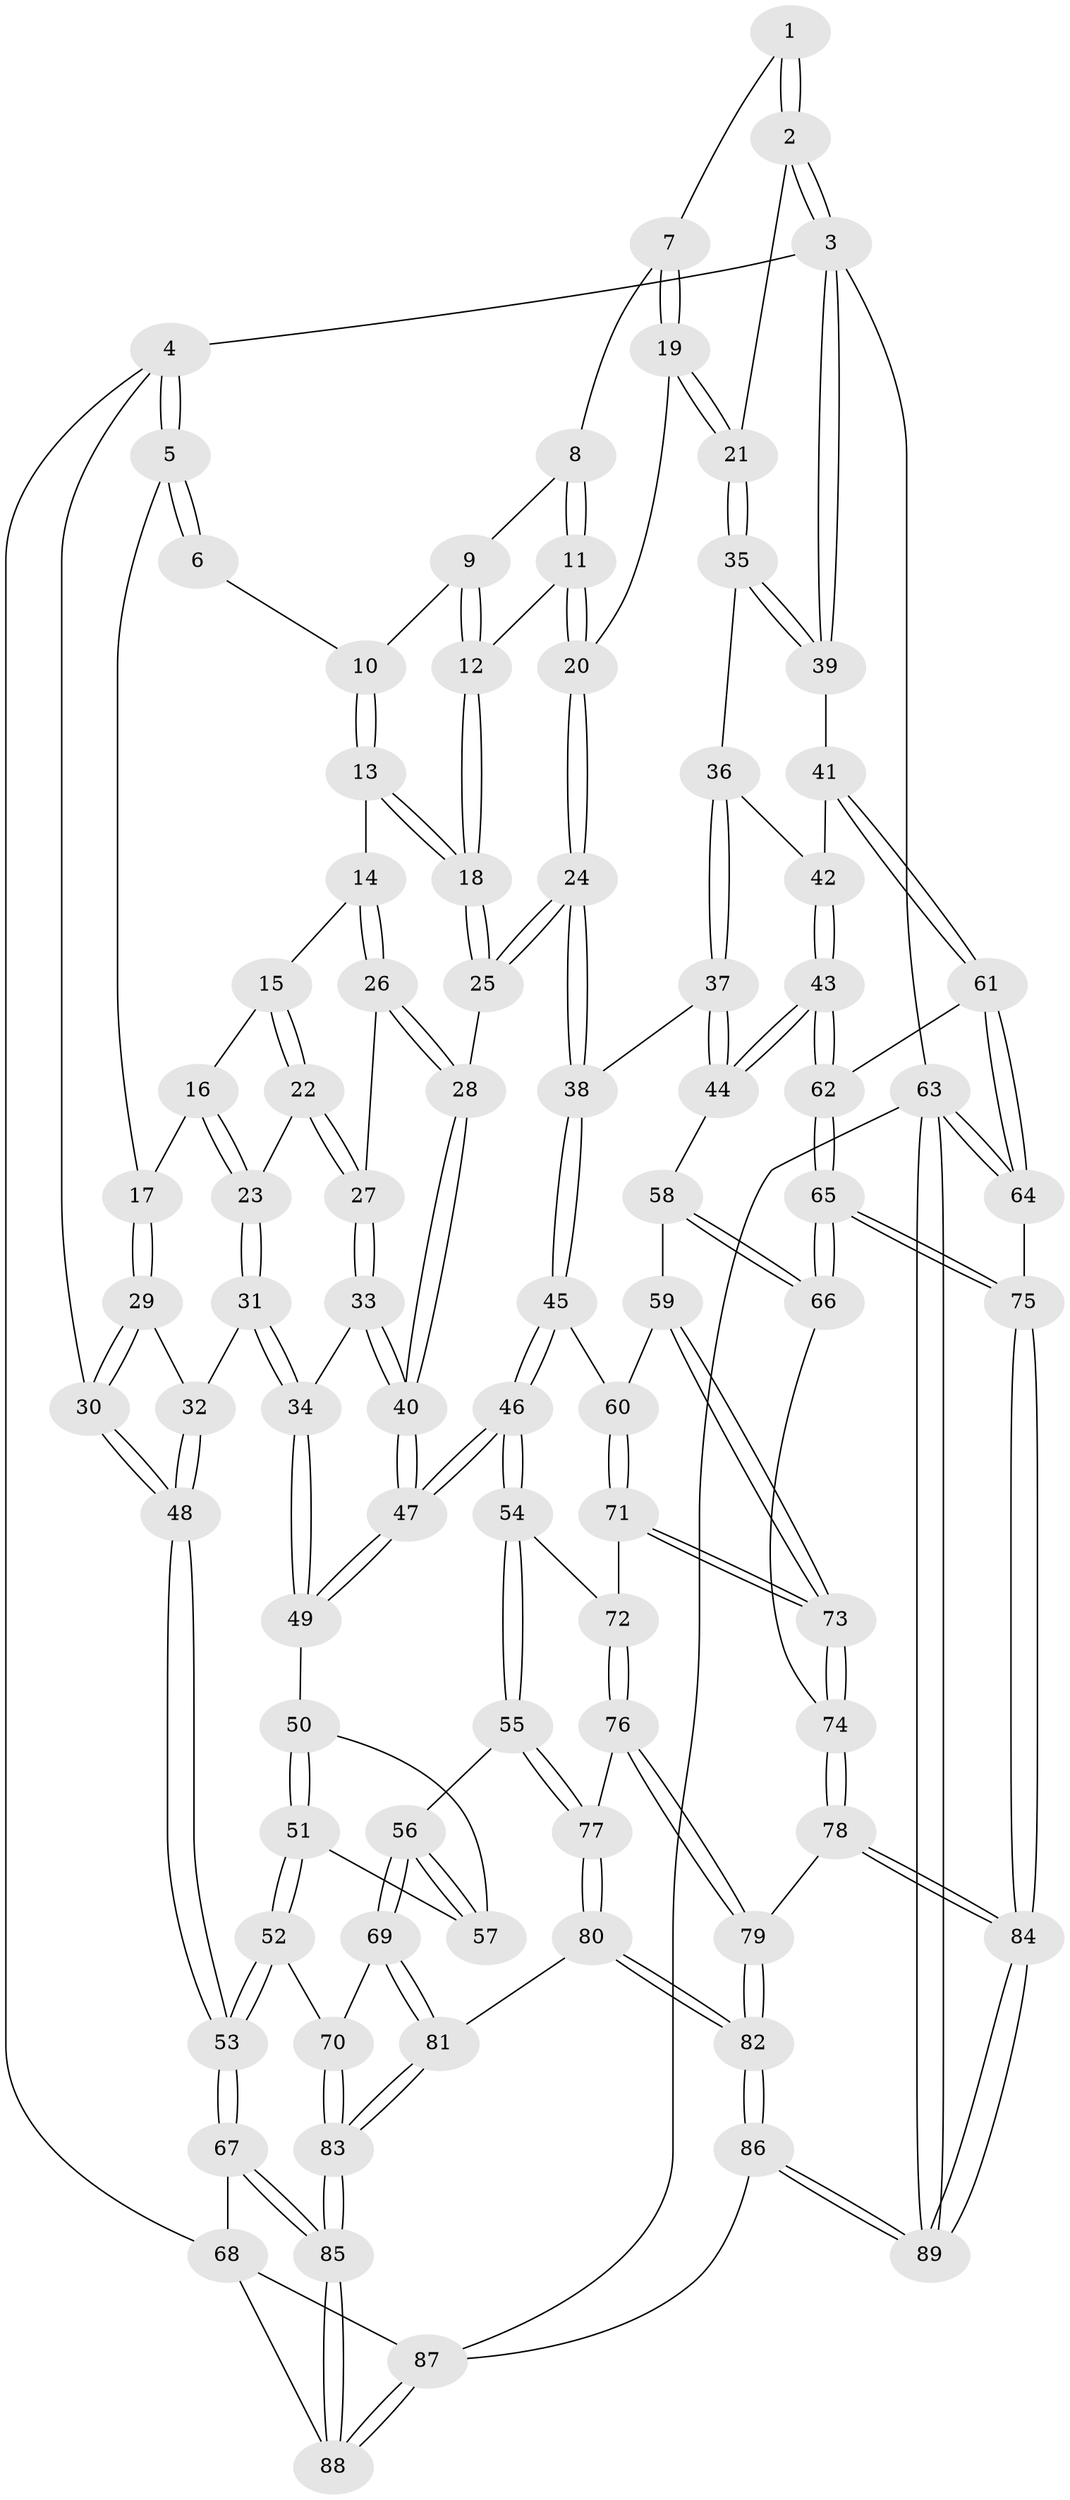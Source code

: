 // Generated by graph-tools (version 1.1) at 2025/11/02/27/25 16:11:55]
// undirected, 89 vertices, 219 edges
graph export_dot {
graph [start="1"]
  node [color=gray90,style=filled];
  1 [pos="+0.7772090925028696+0"];
  2 [pos="+1+0"];
  3 [pos="+1+0"];
  4 [pos="+0+0"];
  5 [pos="+0.15717343573249076+0"];
  6 [pos="+0.4864591277230555+0"];
  7 [pos="+0.718705958608784+0.03732501240233717"];
  8 [pos="+0.66164938509281+0.0366167667582185"];
  9 [pos="+0.6306283643857838+0.02650380773551576"];
  10 [pos="+0.5046577512946949+0"];
  11 [pos="+0.6426116007898751+0.11795801197636893"];
  12 [pos="+0.6044192675441242+0.11468380447266603"];
  13 [pos="+0.49961655492692325+0.01709030386341265"];
  14 [pos="+0.43398088707343396+0.11259840321327957"];
  15 [pos="+0.406055144457383+0.10594616191164664"];
  16 [pos="+0.3403727091184484+0.08801401242858295"];
  17 [pos="+0.23281671464990475+0.019968668691568974"];
  18 [pos="+0.5798319136402804+0.12267856482852965"];
  19 [pos="+0.7438802751835889+0.09547025311388137"];
  20 [pos="+0.6980381132869521+0.13452253503197903"];
  21 [pos="+0.8283116626670527+0.10946907749363428"];
  22 [pos="+0.3615091994265188+0.16983697447474705"];
  23 [pos="+0.35064474699807213+0.16662960242462"];
  24 [pos="+0.6837362179175935+0.3185002944027453"];
  25 [pos="+0.5416131515238656+0.22483629304601274"];
  26 [pos="+0.45096151883517355+0.17787828980766746"];
  27 [pos="+0.41660534663013377+0.1927196468548165"];
  28 [pos="+0.5178299113157386+0.2269632935568284"];
  29 [pos="+0.21641449726744627+0.1063373828042558"];
  30 [pos="+0+0.16863406853048288"];
  31 [pos="+0.27145281269658456+0.25412664925471823"];
  32 [pos="+0.2056091061254527+0.20686235409002068"];
  33 [pos="+0.31557428384188113+0.28132982545051194"];
  34 [pos="+0.297405514162904+0.2818410515726144"];
  35 [pos="+0.8458178586420161+0.14888660727137004"];
  36 [pos="+0.8356050693934052+0.1977006744314346"];
  37 [pos="+0.7045467894550339+0.334808876794843"];
  38 [pos="+0.6937769393149977+0.33327091700286354"];
  39 [pos="+1+0.1864551600722184"];
  40 [pos="+0.44091708201688934+0.33084570244336814"];
  41 [pos="+1+0.22702378764346082"];
  42 [pos="+0.8938218773539998+0.24971318060443598"];
  43 [pos="+0.8766946193655607+0.423131355366553"];
  44 [pos="+0.8320726153659802+0.42095625622429034"];
  45 [pos="+0.5554163939941557+0.48457476823557133"];
  46 [pos="+0.5013563515843404+0.508094168816199"];
  47 [pos="+0.4728632032827827+0.46338135948939124"];
  48 [pos="+0+0.35585543847085294"];
  49 [pos="+0.27627804317180715+0.38615636634334954"];
  50 [pos="+0.2754102124398174+0.38712032265167434"];
  51 [pos="+0.14653024093143147+0.46888186498408785"];
  52 [pos="+0+0.5653738269508971"];
  53 [pos="+0+0.5648445315729723"];
  54 [pos="+0.48560363760091074+0.5408377160596715"];
  55 [pos="+0.4501129843162905+0.5764603656487788"];
  56 [pos="+0.41053089954201005+0.589099759927402"];
  57 [pos="+0.32176829414847063+0.49524409412423626"];
  58 [pos="+0.820812392726925+0.44382433397825927"];
  59 [pos="+0.7167590754878067+0.5735898195963008"];
  60 [pos="+0.6430358894128205+0.5343331197406764"];
  61 [pos="+1+0.43829471839377365"];
  62 [pos="+0.9082424243314168+0.431801938908986"];
  63 [pos="+1+1"];
  64 [pos="+1+0.7469762984135012"];
  65 [pos="+0.847882706051886+0.7325321418901972"];
  66 [pos="+0.8139986707201449+0.722860118070139"];
  67 [pos="+0+0.6271471582501518"];
  68 [pos="+0+0.6759430992170303"];
  69 [pos="+0.3611487375459317+0.6179340761375113"];
  70 [pos="+0.18482936372584935+0.6429871222175779"];
  71 [pos="+0.6535102749489193+0.6669369435620938"];
  72 [pos="+0.6166256773700661+0.6590441430935818"];
  73 [pos="+0.7535101299986997+0.6919879554653213"];
  74 [pos="+0.7780932355767647+0.7189831398864142"];
  75 [pos="+0.8742609101993465+0.7467437511752505"];
  76 [pos="+0.5962395351483806+0.7069142376835273"];
  77 [pos="+0.4862485302219268+0.6874025129060876"];
  78 [pos="+0.6240279482293024+0.8523187517973934"];
  79 [pos="+0.575362873820101+0.8624560440777728"];
  80 [pos="+0.5227897331788119+0.8495327912851889"];
  81 [pos="+0.3778182218974446+0.8446584522454101"];
  82 [pos="+0.5560532471055515+0.8704656128380909"];
  83 [pos="+0.29508396812708215+0.8849750671520532"];
  84 [pos="+0.8093960710687608+0.9945860715159212"];
  85 [pos="+0.26675384720637985+0.9345034884579071"];
  86 [pos="+0.5268974708013361+1"];
  87 [pos="+0.23301944441122097+1"];
  88 [pos="+0.22677431933873904+1"];
  89 [pos="+0.8863629945071616+1"];
  1 -- 2;
  1 -- 2;
  1 -- 7;
  2 -- 3;
  2 -- 3;
  2 -- 21;
  3 -- 4;
  3 -- 39;
  3 -- 39;
  3 -- 63;
  4 -- 5;
  4 -- 5;
  4 -- 30;
  4 -- 68;
  5 -- 6;
  5 -- 6;
  5 -- 17;
  6 -- 10;
  7 -- 8;
  7 -- 19;
  7 -- 19;
  8 -- 9;
  8 -- 11;
  8 -- 11;
  9 -- 10;
  9 -- 12;
  9 -- 12;
  10 -- 13;
  10 -- 13;
  11 -- 12;
  11 -- 20;
  11 -- 20;
  12 -- 18;
  12 -- 18;
  13 -- 14;
  13 -- 18;
  13 -- 18;
  14 -- 15;
  14 -- 26;
  14 -- 26;
  15 -- 16;
  15 -- 22;
  15 -- 22;
  16 -- 17;
  16 -- 23;
  16 -- 23;
  17 -- 29;
  17 -- 29;
  18 -- 25;
  18 -- 25;
  19 -- 20;
  19 -- 21;
  19 -- 21;
  20 -- 24;
  20 -- 24;
  21 -- 35;
  21 -- 35;
  22 -- 23;
  22 -- 27;
  22 -- 27;
  23 -- 31;
  23 -- 31;
  24 -- 25;
  24 -- 25;
  24 -- 38;
  24 -- 38;
  25 -- 28;
  26 -- 27;
  26 -- 28;
  26 -- 28;
  27 -- 33;
  27 -- 33;
  28 -- 40;
  28 -- 40;
  29 -- 30;
  29 -- 30;
  29 -- 32;
  30 -- 48;
  30 -- 48;
  31 -- 32;
  31 -- 34;
  31 -- 34;
  32 -- 48;
  32 -- 48;
  33 -- 34;
  33 -- 40;
  33 -- 40;
  34 -- 49;
  34 -- 49;
  35 -- 36;
  35 -- 39;
  35 -- 39;
  36 -- 37;
  36 -- 37;
  36 -- 42;
  37 -- 38;
  37 -- 44;
  37 -- 44;
  38 -- 45;
  38 -- 45;
  39 -- 41;
  40 -- 47;
  40 -- 47;
  41 -- 42;
  41 -- 61;
  41 -- 61;
  42 -- 43;
  42 -- 43;
  43 -- 44;
  43 -- 44;
  43 -- 62;
  43 -- 62;
  44 -- 58;
  45 -- 46;
  45 -- 46;
  45 -- 60;
  46 -- 47;
  46 -- 47;
  46 -- 54;
  46 -- 54;
  47 -- 49;
  47 -- 49;
  48 -- 53;
  48 -- 53;
  49 -- 50;
  50 -- 51;
  50 -- 51;
  50 -- 57;
  51 -- 52;
  51 -- 52;
  51 -- 57;
  52 -- 53;
  52 -- 53;
  52 -- 70;
  53 -- 67;
  53 -- 67;
  54 -- 55;
  54 -- 55;
  54 -- 72;
  55 -- 56;
  55 -- 77;
  55 -- 77;
  56 -- 57;
  56 -- 57;
  56 -- 69;
  56 -- 69;
  58 -- 59;
  58 -- 66;
  58 -- 66;
  59 -- 60;
  59 -- 73;
  59 -- 73;
  60 -- 71;
  60 -- 71;
  61 -- 62;
  61 -- 64;
  61 -- 64;
  62 -- 65;
  62 -- 65;
  63 -- 64;
  63 -- 64;
  63 -- 89;
  63 -- 89;
  63 -- 87;
  64 -- 75;
  65 -- 66;
  65 -- 66;
  65 -- 75;
  65 -- 75;
  66 -- 74;
  67 -- 68;
  67 -- 85;
  67 -- 85;
  68 -- 88;
  68 -- 87;
  69 -- 70;
  69 -- 81;
  69 -- 81;
  70 -- 83;
  70 -- 83;
  71 -- 72;
  71 -- 73;
  71 -- 73;
  72 -- 76;
  72 -- 76;
  73 -- 74;
  73 -- 74;
  74 -- 78;
  74 -- 78;
  75 -- 84;
  75 -- 84;
  76 -- 77;
  76 -- 79;
  76 -- 79;
  77 -- 80;
  77 -- 80;
  78 -- 79;
  78 -- 84;
  78 -- 84;
  79 -- 82;
  79 -- 82;
  80 -- 81;
  80 -- 82;
  80 -- 82;
  81 -- 83;
  81 -- 83;
  82 -- 86;
  82 -- 86;
  83 -- 85;
  83 -- 85;
  84 -- 89;
  84 -- 89;
  85 -- 88;
  85 -- 88;
  86 -- 87;
  86 -- 89;
  86 -- 89;
  87 -- 88;
  87 -- 88;
}
